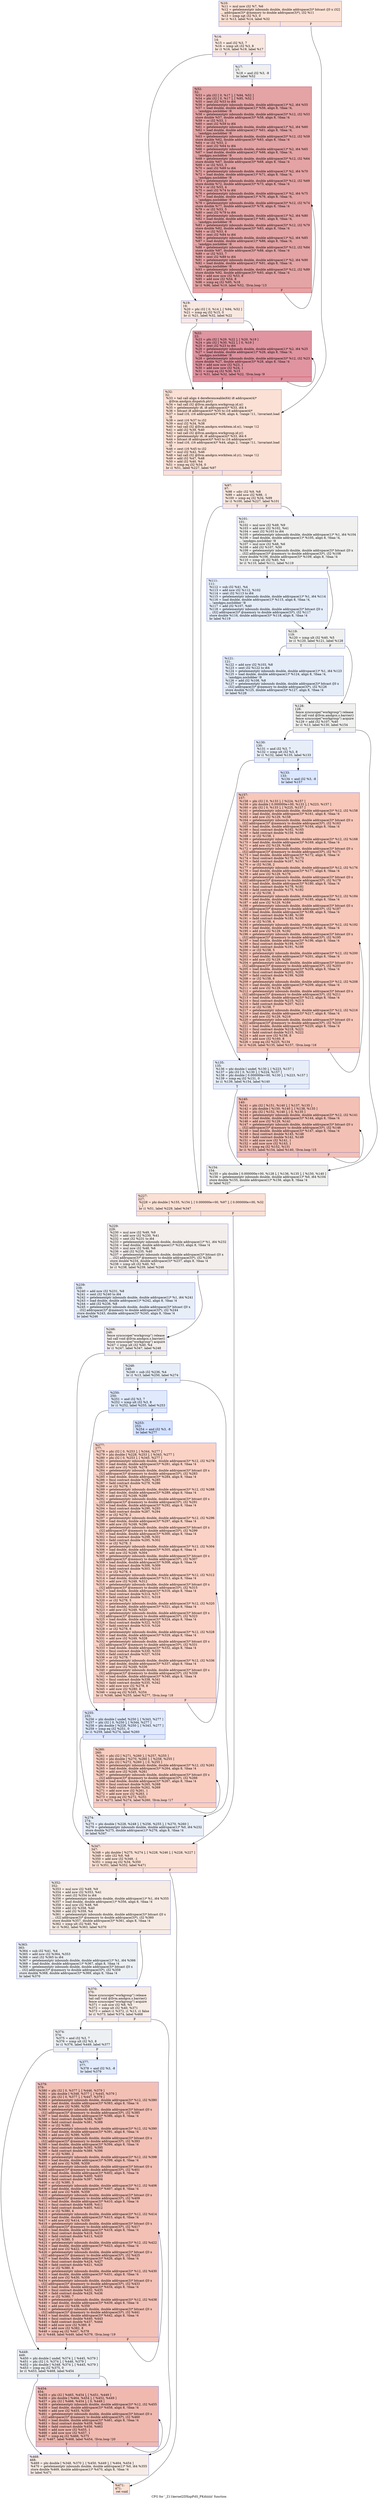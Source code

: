 digraph "CFG for '_Z11kernel2DXnpPdS_PKdiiiiiii' function" {
	label="CFG for '_Z11kernel2DXnpPdS_PKdiiiiiii' function";

	Node0x50ce570 [shape=record,color="#3d50c3ff", style=filled, fillcolor="#f7bca170",label="{%10:\l  %11 = mul nsw i32 %7, %6\l  %12 = getelementptr inbounds double, double addrspace(3)* bitcast ([0 x i32]\l... addrspace(3)* @memory to double addrspace(3)*), i32 %11\l  %13 = icmp sgt i32 %3, 0\l  br i1 %13, label %14, label %32\l|{<s0>T|<s1>F}}"];
	Node0x50ce570:s0 -> Node0x50ce410;
	Node0x50ce570:s1 -> Node0x50cf760;
	Node0x50ce410 [shape=record,color="#3d50c3ff", style=filled, fillcolor="#f1ccb870",label="{%14:\l14:                                               \l  %15 = and i32 %3, 7\l  %16 = icmp ult i32 %3, 8\l  br i1 %16, label %19, label %17\l|{<s0>T|<s1>F}}"];
	Node0x50ce410:s0 -> Node0x50ce210;
	Node0x50ce410:s1 -> Node0x50cfaf0;
	Node0x50cfaf0 [shape=record,color="#3d50c3ff", style=filled, fillcolor="#dedcdb70",label="{%17:\l17:                                               \l  %18 = and i32 %3, -8\l  br label %52\l}"];
	Node0x50cfaf0 -> Node0x50cfcb0;
	Node0x50ce210 [shape=record,color="#3d50c3ff", style=filled, fillcolor="#f1ccb870",label="{%19:\l19:                                               \l  %20 = phi i32 [ 0, %14 ], [ %94, %52 ]\l  %21 = icmp eq i32 %15, 0\l  br i1 %21, label %32, label %22\l|{<s0>T|<s1>F}}"];
	Node0x50ce210:s0 -> Node0x50cf760;
	Node0x50ce210:s1 -> Node0x50cfee0;
	Node0x50cfee0 [shape=record,color="#b70d28ff", style=filled, fillcolor="#b70d2870",label="{%22:\l22:                                               \l  %23 = phi i32 [ %29, %22 ], [ %20, %19 ]\l  %24 = phi i32 [ %30, %22 ], [ 0, %19 ]\l  %25 = zext i32 %23 to i64\l  %26 = getelementptr inbounds double, double addrspace(1)* %2, i64 %25\l  %27 = load double, double addrspace(1)* %26, align 8, !tbaa !4,\l... !amdgpu.noclobber !8\l  %28 = getelementptr inbounds double, double addrspace(3)* %12, i32 %23\l  store double %27, double addrspace(3)* %28, align 8, !tbaa !4\l  %29 = add nuw nsw i32 %23, 1\l  %30 = add nuw nsw i32 %24, 1\l  %31 = icmp eq i32 %30, %15\l  br i1 %31, label %32, label %22, !llvm.loop !9\l|{<s0>T|<s1>F}}"];
	Node0x50cfee0:s0 -> Node0x50cf760;
	Node0x50cfee0:s1 -> Node0x50cfee0;
	Node0x50cf760 [shape=record,color="#3d50c3ff", style=filled, fillcolor="#f7bca170",label="{%32:\l32:                                               \l  %33 = tail call align 4 dereferenceable(64) i8 addrspace(4)*\l... @llvm.amdgcn.dispatch.ptr()\l  %34 = tail call i32 @llvm.amdgcn.workgroup.id.x()\l  %35 = getelementptr i8, i8 addrspace(4)* %33, i64 4\l  %36 = bitcast i8 addrspace(4)* %35 to i16 addrspace(4)*\l  %37 = load i16, i16 addrspace(4)* %36, align 4, !range !11, !invariant.load\l... !8\l  %38 = zext i16 %37 to i32\l  %39 = mul i32 %34, %38\l  %40 = tail call i32 @llvm.amdgcn.workitem.id.x(), !range !12\l  %41 = add i32 %39, %40\l  %42 = tail call i32 @llvm.amdgcn.workgroup.id.y()\l  %43 = getelementptr i8, i8 addrspace(4)* %33, i64 6\l  %44 = bitcast i8 addrspace(4)* %43 to i16 addrspace(4)*\l  %45 = load i16, i16 addrspace(4)* %44, align 2, !range !11, !invariant.load\l... !8\l  %46 = zext i16 %45 to i32\l  %47 = mul i32 %42, %46\l  %48 = tail call i32 @llvm.amdgcn.workitem.id.y(), !range !12\l  %49 = add i32 %47, %48\l  %50 = add i32 %40, %4\l  %51 = icmp eq i32 %34, 0\l  br i1 %51, label %227, label %97\l|{<s0>T|<s1>F}}"];
	Node0x50cf760:s0 -> Node0x50d42f0;
	Node0x50cf760:s1 -> Node0x50d4380;
	Node0x50cfcb0 [shape=record,color="#b70d28ff", style=filled, fillcolor="#c32e3170",label="{%52:\l52:                                               \l  %53 = phi i32 [ 0, %17 ], [ %94, %52 ]\l  %54 = phi i32 [ 0, %17 ], [ %95, %52 ]\l  %55 = zext i32 %53 to i64\l  %56 = getelementptr inbounds double, double addrspace(1)* %2, i64 %55\l  %57 = load double, double addrspace(1)* %56, align 8, !tbaa !4,\l... !amdgpu.noclobber !8\l  %58 = getelementptr inbounds double, double addrspace(3)* %12, i32 %53\l  store double %57, double addrspace(3)* %58, align 8, !tbaa !4\l  %59 = or i32 %53, 1\l  %60 = zext i32 %59 to i64\l  %61 = getelementptr inbounds double, double addrspace(1)* %2, i64 %60\l  %62 = load double, double addrspace(1)* %61, align 8, !tbaa !4,\l... !amdgpu.noclobber !8\l  %63 = getelementptr inbounds double, double addrspace(3)* %12, i32 %59\l  store double %62, double addrspace(3)* %63, align 8, !tbaa !4\l  %64 = or i32 %53, 2\l  %65 = zext i32 %64 to i64\l  %66 = getelementptr inbounds double, double addrspace(1)* %2, i64 %65\l  %67 = load double, double addrspace(1)* %66, align 8, !tbaa !4,\l... !amdgpu.noclobber !8\l  %68 = getelementptr inbounds double, double addrspace(3)* %12, i32 %64\l  store double %67, double addrspace(3)* %68, align 8, !tbaa !4\l  %69 = or i32 %53, 3\l  %70 = zext i32 %69 to i64\l  %71 = getelementptr inbounds double, double addrspace(1)* %2, i64 %70\l  %72 = load double, double addrspace(1)* %71, align 8, !tbaa !4,\l... !amdgpu.noclobber !8\l  %73 = getelementptr inbounds double, double addrspace(3)* %12, i32 %69\l  store double %72, double addrspace(3)* %73, align 8, !tbaa !4\l  %74 = or i32 %53, 4\l  %75 = zext i32 %74 to i64\l  %76 = getelementptr inbounds double, double addrspace(1)* %2, i64 %75\l  %77 = load double, double addrspace(1)* %76, align 8, !tbaa !4,\l... !amdgpu.noclobber !8\l  %78 = getelementptr inbounds double, double addrspace(3)* %12, i32 %74\l  store double %77, double addrspace(3)* %78, align 8, !tbaa !4\l  %79 = or i32 %53, 5\l  %80 = zext i32 %79 to i64\l  %81 = getelementptr inbounds double, double addrspace(1)* %2, i64 %80\l  %82 = load double, double addrspace(1)* %81, align 8, !tbaa !4,\l... !amdgpu.noclobber !8\l  %83 = getelementptr inbounds double, double addrspace(3)* %12, i32 %79\l  store double %82, double addrspace(3)* %83, align 8, !tbaa !4\l  %84 = or i32 %53, 6\l  %85 = zext i32 %84 to i64\l  %86 = getelementptr inbounds double, double addrspace(1)* %2, i64 %85\l  %87 = load double, double addrspace(1)* %86, align 8, !tbaa !4,\l... !amdgpu.noclobber !8\l  %88 = getelementptr inbounds double, double addrspace(3)* %12, i32 %84\l  store double %87, double addrspace(3)* %88, align 8, !tbaa !4\l  %89 = or i32 %53, 7\l  %90 = zext i32 %89 to i64\l  %91 = getelementptr inbounds double, double addrspace(1)* %2, i64 %90\l  %92 = load double, double addrspace(1)* %91, align 8, !tbaa !4,\l... !amdgpu.noclobber !8\l  %93 = getelementptr inbounds double, double addrspace(3)* %12, i32 %89\l  store double %92, double addrspace(3)* %93, align 8, !tbaa !4\l  %94 = add nuw nsw i32 %53, 8\l  %95 = add nuw i32 %54, 8\l  %96 = icmp eq i32 %95, %18\l  br i1 %96, label %19, label %52, !llvm.loop !13\l|{<s0>T|<s1>F}}"];
	Node0x50cfcb0:s0 -> Node0x50ce210;
	Node0x50cfcb0:s1 -> Node0x50cfcb0;
	Node0x50d4380 [shape=record,color="#3d50c3ff", style=filled, fillcolor="#f1ccb870",label="{%97:\l97:                                               \l  %98 = sdiv i32 %9, %8\l  %99 = add nsw i32 %98, -1\l  %100 = icmp eq i32 %34, %99\l  br i1 %100, label %227, label %101\l|{<s0>T|<s1>F}}"];
	Node0x50d4380:s0 -> Node0x50d42f0;
	Node0x50d4380:s1 -> Node0x50d69e0;
	Node0x50d69e0 [shape=record,color="#3d50c3ff", style=filled, fillcolor="#dedcdb70",label="{%101:\l101:                                              \l  %102 = mul nsw i32 %49, %9\l  %103 = add nsw i32 %102, %41\l  %104 = sext i32 %103 to i64\l  %105 = getelementptr inbounds double, double addrspace(1)* %1, i64 %104\l  %106 = load double, double addrspace(1)* %105, align 8, !tbaa !4,\l... !amdgpu.noclobber !8\l  %107 = mul nsw i32 %48, %6\l  %108 = add i32 %107, %50\l  %109 = getelementptr inbounds double, double addrspace(3)* bitcast ([0 x\l... i32] addrspace(3)* @memory to double addrspace(3)*), i32 %108\l  store double %106, double addrspace(3)* %109, align 8, !tbaa !4\l  %110 = icmp ult i32 %40, %4\l  br i1 %110, label %111, label %119\l|{<s0>T|<s1>F}}"];
	Node0x50d69e0:s0 -> Node0x50d7060;
	Node0x50d69e0:s1 -> Node0x50d70f0;
	Node0x50d7060 [shape=record,color="#3d50c3ff", style=filled, fillcolor="#c5d6f270",label="{%111:\l111:                                              \l  %112 = sub i32 %41, %4\l  %113 = add nsw i32 %112, %102\l  %114 = sext i32 %113 to i64\l  %115 = getelementptr inbounds double, double addrspace(1)* %1, i64 %114\l  %116 = load double, double addrspace(1)* %115, align 8, !tbaa !4,\l... !amdgpu.noclobber !8\l  %117 = add i32 %107, %40\l  %118 = getelementptr inbounds double, double addrspace(3)* bitcast ([0 x\l... i32] addrspace(3)* @memory to double addrspace(3)*), i32 %117\l  store double %116, double addrspace(3)* %118, align 8, !tbaa !4\l  br label %119\l}"];
	Node0x50d7060 -> Node0x50d70f0;
	Node0x50d70f0 [shape=record,color="#3d50c3ff", style=filled, fillcolor="#dedcdb70",label="{%119:\l119:                                              \l  %120 = icmp ult i32 %40, %5\l  br i1 %120, label %121, label %128\l|{<s0>T|<s1>F}}"];
	Node0x50d70f0:s0 -> Node0x50d7790;
	Node0x50d70f0:s1 -> Node0x50d77e0;
	Node0x50d7790 [shape=record,color="#3d50c3ff", style=filled, fillcolor="#c5d6f270",label="{%121:\l121:                                              \l  %122 = add nsw i32 %103, %8\l  %123 = sext i32 %122 to i64\l  %124 = getelementptr inbounds double, double addrspace(1)* %1, i64 %123\l  %125 = load double, double addrspace(1)* %124, align 8, !tbaa !4,\l... !amdgpu.noclobber !8\l  %126 = add i32 %108, %8\l  %127 = getelementptr inbounds double, double addrspace(3)* bitcast ([0 x\l... i32] addrspace(3)* @memory to double addrspace(3)*), i32 %126\l  store double %125, double addrspace(3)* %127, align 8, !tbaa !4\l  br label %128\l}"];
	Node0x50d7790 -> Node0x50d77e0;
	Node0x50d77e0 [shape=record,color="#3d50c3ff", style=filled, fillcolor="#dedcdb70",label="{%128:\l128:                                              \l  fence syncscope(\"workgroup\") release\l  tail call void @llvm.amdgcn.s.barrier()\l  fence syncscope(\"workgroup\") acquire\l  %129 = add i32 %107, %40\l  br i1 %13, label %130, label %154\l|{<s0>T|<s1>F}}"];
	Node0x50d77e0:s0 -> Node0x50d5100;
	Node0x50d77e0:s1 -> Node0x50d5150;
	Node0x50d5100 [shape=record,color="#3d50c3ff", style=filled, fillcolor="#cbd8ee70",label="{%130:\l130:                                              \l  %131 = and i32 %3, 7\l  %132 = icmp ult i32 %3, 8\l  br i1 %132, label %135, label %133\l|{<s0>T|<s1>F}}"];
	Node0x50d5100:s0 -> Node0x50d8780;
	Node0x50d5100:s1 -> Node0x50d87d0;
	Node0x50d87d0 [shape=record,color="#3d50c3ff", style=filled, fillcolor="#aec9fc70",label="{%133:\l133:                                              \l  %134 = and i32 %3, -8\l  br label %157\l}"];
	Node0x50d87d0 -> Node0x50d89a0;
	Node0x50d8780 [shape=record,color="#3d50c3ff", style=filled, fillcolor="#cbd8ee70",label="{%135:\l135:                                              \l  %136 = phi double [ undef, %130 ], [ %223, %157 ]\l  %137 = phi i32 [ 0, %130 ], [ %224, %157 ]\l  %138 = phi double [ 0.000000e+00, %130 ], [ %223, %157 ]\l  %139 = icmp eq i32 %131, 0\l  br i1 %139, label %154, label %140\l|{<s0>T|<s1>F}}"];
	Node0x50d8780:s0 -> Node0x50d5150;
	Node0x50d8780:s1 -> Node0x50d9ba0;
	Node0x50d9ba0 [shape=record,color="#3d50c3ff", style=filled, fillcolor="#e5705870",label="{%140:\l140:                                              \l  %141 = phi i32 [ %151, %140 ], [ %137, %135 ]\l  %142 = phi double [ %150, %140 ], [ %138, %135 ]\l  %143 = phi i32 [ %152, %140 ], [ 0, %135 ]\l  %144 = getelementptr inbounds double, double addrspace(3)* %12, i32 %141\l  %145 = load double, double addrspace(3)* %144, align 8, !tbaa !4\l  %146 = add nsw i32 %129, %141\l  %147 = getelementptr inbounds double, double addrspace(3)* bitcast ([0 x\l... i32] addrspace(3)* @memory to double addrspace(3)*), i32 %146\l  %148 = load double, double addrspace(3)* %147, align 8, !tbaa !4\l  %149 = fmul contract double %145, %148\l  %150 = fadd contract double %142, %149\l  %151 = add nuw nsw i32 %141, 1\l  %152 = add nuw nsw i32 %143, 1\l  %153 = icmp eq i32 %152, %131\l  br i1 %153, label %154, label %140, !llvm.loop !15\l|{<s0>T|<s1>F}}"];
	Node0x50d9ba0:s0 -> Node0x50d5150;
	Node0x50d9ba0:s1 -> Node0x50d9ba0;
	Node0x50d5150 [shape=record,color="#3d50c3ff", style=filled, fillcolor="#dedcdb70",label="{%154:\l154:                                              \l  %155 = phi double [ 0.000000e+00, %128 ], [ %136, %135 ], [ %150, %140 ]\l  %156 = getelementptr inbounds double, double addrspace(1)* %0, i64 %104\l  store double %155, double addrspace(1)* %156, align 8, !tbaa !4\l  br label %227\l}"];
	Node0x50d5150 -> Node0x50d42f0;
	Node0x50d89a0 [shape=record,color="#3d50c3ff", style=filled, fillcolor="#ec7f6370",label="{%157:\l157:                                              \l  %158 = phi i32 [ 0, %133 ], [ %224, %157 ]\l  %159 = phi double [ 0.000000e+00, %133 ], [ %223, %157 ]\l  %160 = phi i32 [ 0, %133 ], [ %225, %157 ]\l  %161 = getelementptr inbounds double, double addrspace(3)* %12, i32 %158\l  %162 = load double, double addrspace(3)* %161, align 8, !tbaa !4\l  %163 = add nsw i32 %129, %158\l  %164 = getelementptr inbounds double, double addrspace(3)* bitcast ([0 x\l... i32] addrspace(3)* @memory to double addrspace(3)*), i32 %163\l  %165 = load double, double addrspace(3)* %164, align 8, !tbaa !4\l  %166 = fmul contract double %162, %165\l  %167 = fadd contract double %159, %166\l  %168 = or i32 %158, 1\l  %169 = getelementptr inbounds double, double addrspace(3)* %12, i32 %168\l  %170 = load double, double addrspace(3)* %169, align 8, !tbaa !4\l  %171 = add nsw i32 %129, %168\l  %172 = getelementptr inbounds double, double addrspace(3)* bitcast ([0 x\l... i32] addrspace(3)* @memory to double addrspace(3)*), i32 %171\l  %173 = load double, double addrspace(3)* %172, align 8, !tbaa !4\l  %174 = fmul contract double %170, %173\l  %175 = fadd contract double %167, %174\l  %176 = or i32 %158, 2\l  %177 = getelementptr inbounds double, double addrspace(3)* %12, i32 %176\l  %178 = load double, double addrspace(3)* %177, align 8, !tbaa !4\l  %179 = add nsw i32 %129, %176\l  %180 = getelementptr inbounds double, double addrspace(3)* bitcast ([0 x\l... i32] addrspace(3)* @memory to double addrspace(3)*), i32 %179\l  %181 = load double, double addrspace(3)* %180, align 8, !tbaa !4\l  %182 = fmul contract double %178, %181\l  %183 = fadd contract double %175, %182\l  %184 = or i32 %158, 3\l  %185 = getelementptr inbounds double, double addrspace(3)* %12, i32 %184\l  %186 = load double, double addrspace(3)* %185, align 8, !tbaa !4\l  %187 = add nsw i32 %129, %184\l  %188 = getelementptr inbounds double, double addrspace(3)* bitcast ([0 x\l... i32] addrspace(3)* @memory to double addrspace(3)*), i32 %187\l  %189 = load double, double addrspace(3)* %188, align 8, !tbaa !4\l  %190 = fmul contract double %186, %189\l  %191 = fadd contract double %183, %190\l  %192 = or i32 %158, 4\l  %193 = getelementptr inbounds double, double addrspace(3)* %12, i32 %192\l  %194 = load double, double addrspace(3)* %193, align 8, !tbaa !4\l  %195 = add nsw i32 %129, %192\l  %196 = getelementptr inbounds double, double addrspace(3)* bitcast ([0 x\l... i32] addrspace(3)* @memory to double addrspace(3)*), i32 %195\l  %197 = load double, double addrspace(3)* %196, align 8, !tbaa !4\l  %198 = fmul contract double %194, %197\l  %199 = fadd contract double %191, %198\l  %200 = or i32 %158, 5\l  %201 = getelementptr inbounds double, double addrspace(3)* %12, i32 %200\l  %202 = load double, double addrspace(3)* %201, align 8, !tbaa !4\l  %203 = add nsw i32 %129, %200\l  %204 = getelementptr inbounds double, double addrspace(3)* bitcast ([0 x\l... i32] addrspace(3)* @memory to double addrspace(3)*), i32 %203\l  %205 = load double, double addrspace(3)* %204, align 8, !tbaa !4\l  %206 = fmul contract double %202, %205\l  %207 = fadd contract double %199, %206\l  %208 = or i32 %158, 6\l  %209 = getelementptr inbounds double, double addrspace(3)* %12, i32 %208\l  %210 = load double, double addrspace(3)* %209, align 8, !tbaa !4\l  %211 = add nsw i32 %129, %208\l  %212 = getelementptr inbounds double, double addrspace(3)* bitcast ([0 x\l... i32] addrspace(3)* @memory to double addrspace(3)*), i32 %211\l  %213 = load double, double addrspace(3)* %212, align 8, !tbaa !4\l  %214 = fmul contract double %210, %213\l  %215 = fadd contract double %207, %214\l  %216 = or i32 %158, 7\l  %217 = getelementptr inbounds double, double addrspace(3)* %12, i32 %216\l  %218 = load double, double addrspace(3)* %217, align 8, !tbaa !4\l  %219 = add nsw i32 %129, %216\l  %220 = getelementptr inbounds double, double addrspace(3)* bitcast ([0 x\l... i32] addrspace(3)* @memory to double addrspace(3)*), i32 %219\l  %221 = load double, double addrspace(3)* %220, align 8, !tbaa !4\l  %222 = fmul contract double %218, %221\l  %223 = fadd contract double %215, %222\l  %224 = add nuw nsw i32 %158, 8\l  %225 = add nuw i32 %160, 8\l  %226 = icmp eq i32 %225, %134\l  br i1 %226, label %135, label %157, !llvm.loop !16\l|{<s0>T|<s1>F}}"];
	Node0x50d89a0:s0 -> Node0x50d8780;
	Node0x50d89a0:s1 -> Node0x50d89a0;
	Node0x50d42f0 [shape=record,color="#3d50c3ff", style=filled, fillcolor="#f7bca170",label="{%227:\l227:                                              \l  %228 = phi double [ %155, %154 ], [ 0.000000e+00, %97 ], [ 0.000000e+00, %32\l... ]\l  br i1 %51, label %229, label %347\l|{<s0>T|<s1>F}}"];
	Node0x50d42f0:s0 -> Node0x50d0830;
	Node0x50d42f0:s1 -> Node0x50d0880;
	Node0x50d0830 [shape=record,color="#3d50c3ff", style=filled, fillcolor="#e3d9d370",label="{%229:\l229:                                              \l  %230 = mul nsw i32 %49, %9\l  %231 = add nsw i32 %230, %41\l  %232 = sext i32 %231 to i64\l  %233 = getelementptr inbounds double, double addrspace(1)* %1, i64 %232\l  %234 = load double, double addrspace(1)* %233, align 8, !tbaa !4\l  %235 = mul nsw i32 %48, %6\l  %236 = add i32 %235, %40\l  %237 = getelementptr inbounds double, double addrspace(3)* bitcast ([0 x\l... i32] addrspace(3)* @memory to double addrspace(3)*), i32 %236\l  store double %234, double addrspace(3)* %237, align 8, !tbaa !4\l  %238 = icmp ult i32 %40, %5\l  br i1 %238, label %239, label %246\l|{<s0>T|<s1>F}}"];
	Node0x50d0830:s0 -> Node0x50de270;
	Node0x50d0830:s1 -> Node0x50de2c0;
	Node0x50de270 [shape=record,color="#3d50c3ff", style=filled, fillcolor="#cbd8ee70",label="{%239:\l239:                                              \l  %240 = add nsw i32 %231, %8\l  %241 = sext i32 %240 to i64\l  %242 = getelementptr inbounds double, double addrspace(1)* %1, i64 %241\l  %243 = load double, double addrspace(1)* %242, align 8, !tbaa !4\l  %244 = add i32 %236, %8\l  %245 = getelementptr inbounds double, double addrspace(3)* bitcast ([0 x\l... i32] addrspace(3)* @memory to double addrspace(3)*), i32 %244\l  store double %243, double addrspace(3)* %245, align 8, !tbaa !4\l  br label %246\l}"];
	Node0x50de270 -> Node0x50de2c0;
	Node0x50de2c0 [shape=record,color="#3d50c3ff", style=filled, fillcolor="#e3d9d370",label="{%246:\l246:                                              \l  fence syncscope(\"workgroup\") release\l  tail call void @llvm.amdgcn.s.barrier()\l  fence syncscope(\"workgroup\") acquire\l  %247 = icmp ult i32 %40, %4\l  br i1 %247, label %347, label %248\l|{<s0>T|<s1>F}}"];
	Node0x50de2c0:s0 -> Node0x50d0880;
	Node0x50de2c0:s1 -> Node0x50dded0;
	Node0x50dded0 [shape=record,color="#3d50c3ff", style=filled, fillcolor="#cbd8ee70",label="{%248:\l248:                                              \l  %249 = sub i32 %236, %4\l  br i1 %13, label %250, label %274\l|{<s0>T|<s1>F}}"];
	Node0x50dded0:s0 -> Node0x50de060;
	Node0x50dded0:s1 -> Node0x50de0b0;
	Node0x50de060 [shape=record,color="#3d50c3ff", style=filled, fillcolor="#b9d0f970",label="{%250:\l250:                                              \l  %251 = and i32 %3, 7\l  %252 = icmp ult i32 %3, 8\l  br i1 %252, label %255, label %253\l|{<s0>T|<s1>F}}"];
	Node0x50de060:s0 -> Node0x50de1f0;
	Node0x50de060:s1 -> Node0x50df500;
	Node0x50df500 [shape=record,color="#3d50c3ff", style=filled, fillcolor="#9abbff70",label="{%253:\l253:                                              \l  %254 = and i32 %3, -8\l  br label %277\l}"];
	Node0x50df500 -> Node0x50df6d0;
	Node0x50de1f0 [shape=record,color="#3d50c3ff", style=filled, fillcolor="#b9d0f970",label="{%255:\l255:                                              \l  %256 = phi double [ undef, %250 ], [ %343, %277 ]\l  %257 = phi i32 [ 0, %250 ], [ %344, %277 ]\l  %258 = phi double [ %228, %250 ], [ %343, %277 ]\l  %259 = icmp eq i32 %251, 0\l  br i1 %259, label %274, label %260\l|{<s0>T|<s1>F}}"];
	Node0x50de1f0:s0 -> Node0x50de0b0;
	Node0x50de1f0:s1 -> Node0x50d7f90;
	Node0x50d7f90 [shape=record,color="#3d50c3ff", style=filled, fillcolor="#f2907270",label="{%260:\l260:                                              \l  %261 = phi i32 [ %271, %260 ], [ %257, %255 ]\l  %262 = phi double [ %270, %260 ], [ %258, %255 ]\l  %263 = phi i32 [ %272, %260 ], [ 0, %255 ]\l  %264 = getelementptr inbounds double, double addrspace(3)* %12, i32 %261\l  %265 = load double, double addrspace(3)* %264, align 8, !tbaa !4\l  %266 = add nsw i32 %249, %261\l  %267 = getelementptr inbounds double, double addrspace(3)* bitcast ([0 x\l... i32] addrspace(3)* @memory to double addrspace(3)*), i32 %266\l  %268 = load double, double addrspace(3)* %267, align 8, !tbaa !4\l  %269 = fmul contract double %265, %268\l  %270 = fadd contract double %262, %269\l  %271 = add nuw nsw i32 %261, 1\l  %272 = add nuw nsw i32 %263, 1\l  %273 = icmp eq i32 %272, %251\l  br i1 %273, label %274, label %260, !llvm.loop !17\l|{<s0>T|<s1>F}}"];
	Node0x50d7f90:s0 -> Node0x50de0b0;
	Node0x50d7f90:s1 -> Node0x50d7f90;
	Node0x50de0b0 [shape=record,color="#3d50c3ff", style=filled, fillcolor="#cbd8ee70",label="{%274:\l274:                                              \l  %275 = phi double [ %228, %248 ], [ %256, %255 ], [ %270, %260 ]\l  %276 = getelementptr inbounds double, double addrspace(1)* %0, i64 %232\l  store double %275, double addrspace(1)* %276, align 8, !tbaa !4\l  br label %347\l}"];
	Node0x50de0b0 -> Node0x50d0880;
	Node0x50df6d0 [shape=record,color="#3d50c3ff", style=filled, fillcolor="#f59c7d70",label="{%277:\l277:                                              \l  %278 = phi i32 [ 0, %253 ], [ %344, %277 ]\l  %279 = phi double [ %228, %253 ], [ %343, %277 ]\l  %280 = phi i32 [ 0, %253 ], [ %345, %277 ]\l  %281 = getelementptr inbounds double, double addrspace(3)* %12, i32 %278\l  %282 = load double, double addrspace(3)* %281, align 8, !tbaa !4\l  %283 = add nsw i32 %249, %278\l  %284 = getelementptr inbounds double, double addrspace(3)* bitcast ([0 x\l... i32] addrspace(3)* @memory to double addrspace(3)*), i32 %283\l  %285 = load double, double addrspace(3)* %284, align 8, !tbaa !4\l  %286 = fmul contract double %282, %285\l  %287 = fadd contract double %279, %286\l  %288 = or i32 %278, 1\l  %289 = getelementptr inbounds double, double addrspace(3)* %12, i32 %288\l  %290 = load double, double addrspace(3)* %289, align 8, !tbaa !4\l  %291 = add nsw i32 %249, %288\l  %292 = getelementptr inbounds double, double addrspace(3)* bitcast ([0 x\l... i32] addrspace(3)* @memory to double addrspace(3)*), i32 %291\l  %293 = load double, double addrspace(3)* %292, align 8, !tbaa !4\l  %294 = fmul contract double %290, %293\l  %295 = fadd contract double %287, %294\l  %296 = or i32 %278, 2\l  %297 = getelementptr inbounds double, double addrspace(3)* %12, i32 %296\l  %298 = load double, double addrspace(3)* %297, align 8, !tbaa !4\l  %299 = add nsw i32 %249, %296\l  %300 = getelementptr inbounds double, double addrspace(3)* bitcast ([0 x\l... i32] addrspace(3)* @memory to double addrspace(3)*), i32 %299\l  %301 = load double, double addrspace(3)* %300, align 8, !tbaa !4\l  %302 = fmul contract double %298, %301\l  %303 = fadd contract double %295, %302\l  %304 = or i32 %278, 3\l  %305 = getelementptr inbounds double, double addrspace(3)* %12, i32 %304\l  %306 = load double, double addrspace(3)* %305, align 8, !tbaa !4\l  %307 = add nsw i32 %249, %304\l  %308 = getelementptr inbounds double, double addrspace(3)* bitcast ([0 x\l... i32] addrspace(3)* @memory to double addrspace(3)*), i32 %307\l  %309 = load double, double addrspace(3)* %308, align 8, !tbaa !4\l  %310 = fmul contract double %306, %309\l  %311 = fadd contract double %303, %310\l  %312 = or i32 %278, 4\l  %313 = getelementptr inbounds double, double addrspace(3)* %12, i32 %312\l  %314 = load double, double addrspace(3)* %313, align 8, !tbaa !4\l  %315 = add nsw i32 %249, %312\l  %316 = getelementptr inbounds double, double addrspace(3)* bitcast ([0 x\l... i32] addrspace(3)* @memory to double addrspace(3)*), i32 %315\l  %317 = load double, double addrspace(3)* %316, align 8, !tbaa !4\l  %318 = fmul contract double %314, %317\l  %319 = fadd contract double %311, %318\l  %320 = or i32 %278, 5\l  %321 = getelementptr inbounds double, double addrspace(3)* %12, i32 %320\l  %322 = load double, double addrspace(3)* %321, align 8, !tbaa !4\l  %323 = add nsw i32 %249, %320\l  %324 = getelementptr inbounds double, double addrspace(3)* bitcast ([0 x\l... i32] addrspace(3)* @memory to double addrspace(3)*), i32 %323\l  %325 = load double, double addrspace(3)* %324, align 8, !tbaa !4\l  %326 = fmul contract double %322, %325\l  %327 = fadd contract double %319, %326\l  %328 = or i32 %278, 6\l  %329 = getelementptr inbounds double, double addrspace(3)* %12, i32 %328\l  %330 = load double, double addrspace(3)* %329, align 8, !tbaa !4\l  %331 = add nsw i32 %249, %328\l  %332 = getelementptr inbounds double, double addrspace(3)* bitcast ([0 x\l... i32] addrspace(3)* @memory to double addrspace(3)*), i32 %331\l  %333 = load double, double addrspace(3)* %332, align 8, !tbaa !4\l  %334 = fmul contract double %330, %333\l  %335 = fadd contract double %327, %334\l  %336 = or i32 %278, 7\l  %337 = getelementptr inbounds double, double addrspace(3)* %12, i32 %336\l  %338 = load double, double addrspace(3)* %337, align 8, !tbaa !4\l  %339 = add nsw i32 %249, %336\l  %340 = getelementptr inbounds double, double addrspace(3)* bitcast ([0 x\l... i32] addrspace(3)* @memory to double addrspace(3)*), i32 %339\l  %341 = load double, double addrspace(3)* %340, align 8, !tbaa !4\l  %342 = fmul contract double %338, %341\l  %343 = fadd contract double %335, %342\l  %344 = add nuw nsw i32 %278, 8\l  %345 = add nuw i32 %280, 8\l  %346 = icmp eq i32 %345, %254\l  br i1 %346, label %255, label %277, !llvm.loop !18\l|{<s0>T|<s1>F}}"];
	Node0x50df6d0:s0 -> Node0x50de1f0;
	Node0x50df6d0:s1 -> Node0x50df6d0;
	Node0x50d0880 [shape=record,color="#3d50c3ff", style=filled, fillcolor="#f7bca170",label="{%347:\l347:                                              \l  %348 = phi double [ %275, %274 ], [ %228, %246 ], [ %228, %227 ]\l  %349 = sdiv i32 %9, %8\l  %350 = add nsw i32 %349, -1\l  %351 = icmp eq i32 %34, %350\l  br i1 %351, label %352, label %471\l|{<s0>T|<s1>F}}"];
	Node0x50d0880:s0 -> Node0x50e3d50;
	Node0x50d0880:s1 -> Node0x50e3da0;
	Node0x50e3d50 [shape=record,color="#3d50c3ff", style=filled, fillcolor="#ecd3c570",label="{%352:\l352:                                              \l  %353 = mul nsw i32 %49, %9\l  %354 = add nsw i32 %353, %41\l  %355 = sext i32 %354 to i64\l  %356 = getelementptr inbounds double, double addrspace(1)* %1, i64 %355\l  %357 = load double, double addrspace(1)* %356, align 8, !tbaa !4\l  %358 = mul nsw i32 %48, %6\l  %359 = add i32 %358, %40\l  %360 = add i32 %359, %4\l  %361 = getelementptr inbounds double, double addrspace(3)* bitcast ([0 x\l... i32] addrspace(3)* @memory to double addrspace(3)*), i32 %360\l  store double %357, double addrspace(3)* %361, align 8, !tbaa !4\l  %362 = icmp ult i32 %40, %4\l  br i1 %362, label %363, label %370\l|{<s0>T|<s1>F}}"];
	Node0x50e3d50:s0 -> Node0x50e44b0;
	Node0x50e3d50:s1 -> Node0x50e4500;
	Node0x50e44b0 [shape=record,color="#3d50c3ff", style=filled, fillcolor="#d6dce470",label="{%363:\l363:                                              \l  %364 = sub i32 %41, %4\l  %365 = add nsw i32 %364, %353\l  %366 = sext i32 %365 to i64\l  %367 = getelementptr inbounds double, double addrspace(1)* %1, i64 %366\l  %368 = load double, double addrspace(1)* %367, align 8, !tbaa !4\l  %369 = getelementptr inbounds double, double addrspace(3)* bitcast ([0 x\l... i32] addrspace(3)* @memory to double addrspace(3)*), i32 %359\l  store double %368, double addrspace(3)* %369, align 8, !tbaa !4\l  br label %370\l}"];
	Node0x50e44b0 -> Node0x50e4500;
	Node0x50e4500 [shape=record,color="#3d50c3ff", style=filled, fillcolor="#ecd3c570",label="{%370:\l370:                                              \l  fence syncscope(\"workgroup\") release\l  tail call void @llvm.amdgcn.s.barrier()\l  fence syncscope(\"workgroup\") acquire\l  %371 = sub nsw i32 %8, %5\l  %372 = icmp ult i32 %40, %371\l  %373 = select i1 %372, i1 %13, i1 false\l  br i1 %373, label %374, label %468\l|{<s0>T|<s1>F}}"];
	Node0x50e4500:s0 -> Node0x50e4dc0;
	Node0x50e4500:s1 -> Node0x50e4e10;
	Node0x50e4dc0 [shape=record,color="#3d50c3ff", style=filled, fillcolor="#d6dce470",label="{%374:\l374:                                              \l  %375 = and i32 %3, 7\l  %376 = icmp ult i32 %3, 8\l  br i1 %376, label %449, label %377\l|{<s0>T|<s1>F}}"];
	Node0x50e4dc0:s0 -> Node0x50e5030;
	Node0x50e4dc0:s1 -> Node0x50e5080;
	Node0x50e5080 [shape=record,color="#3d50c3ff", style=filled, fillcolor="#bbd1f870",label="{%377:\l377:                                              \l  %378 = and i32 %3, -8\l  br label %379\l}"];
	Node0x50e5080 -> Node0x50e5250;
	Node0x50e5250 [shape=record,color="#3d50c3ff", style=filled, fillcolor="#e5705870",label="{%379:\l379:                                              \l  %380 = phi i32 [ 0, %377 ], [ %446, %379 ]\l  %381 = phi double [ %348, %377 ], [ %445, %379 ]\l  %382 = phi i32 [ 0, %377 ], [ %447, %379 ]\l  %383 = getelementptr inbounds double, double addrspace(3)* %12, i32 %380\l  %384 = load double, double addrspace(3)* %383, align 8, !tbaa !4\l  %385 = add nsw i32 %380, %359\l  %386 = getelementptr inbounds double, double addrspace(3)* bitcast ([0 x\l... i32] addrspace(3)* @memory to double addrspace(3)*), i32 %385\l  %387 = load double, double addrspace(3)* %386, align 8, !tbaa !4\l  %388 = fmul contract double %384, %387\l  %389 = fadd contract double %381, %388\l  %390 = or i32 %380, 1\l  %391 = getelementptr inbounds double, double addrspace(3)* %12, i32 %390\l  %392 = load double, double addrspace(3)* %391, align 8, !tbaa !4\l  %393 = add nsw i32 %390, %359\l  %394 = getelementptr inbounds double, double addrspace(3)* bitcast ([0 x\l... i32] addrspace(3)* @memory to double addrspace(3)*), i32 %393\l  %395 = load double, double addrspace(3)* %394, align 8, !tbaa !4\l  %396 = fmul contract double %392, %395\l  %397 = fadd contract double %389, %396\l  %398 = or i32 %380, 2\l  %399 = getelementptr inbounds double, double addrspace(3)* %12, i32 %398\l  %400 = load double, double addrspace(3)* %399, align 8, !tbaa !4\l  %401 = add nsw i32 %398, %359\l  %402 = getelementptr inbounds double, double addrspace(3)* bitcast ([0 x\l... i32] addrspace(3)* @memory to double addrspace(3)*), i32 %401\l  %403 = load double, double addrspace(3)* %402, align 8, !tbaa !4\l  %404 = fmul contract double %400, %403\l  %405 = fadd contract double %397, %404\l  %406 = or i32 %380, 3\l  %407 = getelementptr inbounds double, double addrspace(3)* %12, i32 %406\l  %408 = load double, double addrspace(3)* %407, align 8, !tbaa !4\l  %409 = add nsw i32 %406, %359\l  %410 = getelementptr inbounds double, double addrspace(3)* bitcast ([0 x\l... i32] addrspace(3)* @memory to double addrspace(3)*), i32 %409\l  %411 = load double, double addrspace(3)* %410, align 8, !tbaa !4\l  %412 = fmul contract double %408, %411\l  %413 = fadd contract double %405, %412\l  %414 = or i32 %380, 4\l  %415 = getelementptr inbounds double, double addrspace(3)* %12, i32 %414\l  %416 = load double, double addrspace(3)* %415, align 8, !tbaa !4\l  %417 = add nsw i32 %414, %359\l  %418 = getelementptr inbounds double, double addrspace(3)* bitcast ([0 x\l... i32] addrspace(3)* @memory to double addrspace(3)*), i32 %417\l  %419 = load double, double addrspace(3)* %418, align 8, !tbaa !4\l  %420 = fmul contract double %416, %419\l  %421 = fadd contract double %413, %420\l  %422 = or i32 %380, 5\l  %423 = getelementptr inbounds double, double addrspace(3)* %12, i32 %422\l  %424 = load double, double addrspace(3)* %423, align 8, !tbaa !4\l  %425 = add nsw i32 %422, %359\l  %426 = getelementptr inbounds double, double addrspace(3)* bitcast ([0 x\l... i32] addrspace(3)* @memory to double addrspace(3)*), i32 %425\l  %427 = load double, double addrspace(3)* %426, align 8, !tbaa !4\l  %428 = fmul contract double %424, %427\l  %429 = fadd contract double %421, %428\l  %430 = or i32 %380, 6\l  %431 = getelementptr inbounds double, double addrspace(3)* %12, i32 %430\l  %432 = load double, double addrspace(3)* %431, align 8, !tbaa !4\l  %433 = add nsw i32 %430, %359\l  %434 = getelementptr inbounds double, double addrspace(3)* bitcast ([0 x\l... i32] addrspace(3)* @memory to double addrspace(3)*), i32 %433\l  %435 = load double, double addrspace(3)* %434, align 8, !tbaa !4\l  %436 = fmul contract double %432, %435\l  %437 = fadd contract double %429, %436\l  %438 = or i32 %380, 7\l  %439 = getelementptr inbounds double, double addrspace(3)* %12, i32 %438\l  %440 = load double, double addrspace(3)* %439, align 8, !tbaa !4\l  %441 = add nsw i32 %438, %359\l  %442 = getelementptr inbounds double, double addrspace(3)* bitcast ([0 x\l... i32] addrspace(3)* @memory to double addrspace(3)*), i32 %441\l  %443 = load double, double addrspace(3)* %442, align 8, !tbaa !4\l  %444 = fmul contract double %440, %443\l  %445 = fadd contract double %437, %444\l  %446 = add nuw nsw i32 %380, 8\l  %447 = add nuw i32 %382, 8\l  %448 = icmp eq i32 %447, %378\l  br i1 %448, label %449, label %379, !llvm.loop !19\l|{<s0>T|<s1>F}}"];
	Node0x50e5250:s0 -> Node0x50e5030;
	Node0x50e5250:s1 -> Node0x50e5250;
	Node0x50e5030 [shape=record,color="#3d50c3ff", style=filled, fillcolor="#d6dce470",label="{%449:\l449:                                              \l  %450 = phi double [ undef, %374 ], [ %445, %379 ]\l  %451 = phi i32 [ 0, %374 ], [ %446, %379 ]\l  %452 = phi double [ %348, %374 ], [ %445, %379 ]\l  %453 = icmp eq i32 %375, 0\l  br i1 %453, label %468, label %454\l|{<s0>T|<s1>F}}"];
	Node0x50e5030:s0 -> Node0x50e4e10;
	Node0x50e5030:s1 -> Node0x50dcef0;
	Node0x50dcef0 [shape=record,color="#3d50c3ff", style=filled, fillcolor="#de614d70",label="{%454:\l454:                                              \l  %455 = phi i32 [ %465, %454 ], [ %451, %449 ]\l  %456 = phi double [ %464, %454 ], [ %452, %449 ]\l  %457 = phi i32 [ %466, %454 ], [ 0, %449 ]\l  %458 = getelementptr inbounds double, double addrspace(3)* %12, i32 %455\l  %459 = load double, double addrspace(3)* %458, align 8, !tbaa !4\l  %460 = add nsw i32 %455, %359\l  %461 = getelementptr inbounds double, double addrspace(3)* bitcast ([0 x\l... i32] addrspace(3)* @memory to double addrspace(3)*), i32 %460\l  %462 = load double, double addrspace(3)* %461, align 8, !tbaa !4\l  %463 = fmul contract double %459, %462\l  %464 = fadd contract double %456, %463\l  %465 = add nuw nsw i32 %455, 1\l  %466 = add nuw nsw i32 %457, 1\l  %467 = icmp eq i32 %466, %375\l  br i1 %467, label %468, label %454, !llvm.loop !20\l|{<s0>T|<s1>F}}"];
	Node0x50dcef0:s0 -> Node0x50e4e10;
	Node0x50dcef0:s1 -> Node0x50dcef0;
	Node0x50e4e10 [shape=record,color="#3d50c3ff", style=filled, fillcolor="#ecd3c570",label="{%468:\l468:                                              \l  %469 = phi double [ %348, %370 ], [ %450, %449 ], [ %464, %454 ]\l  %470 = getelementptr inbounds double, double addrspace(1)* %0, i64 %355\l  store double %469, double addrspace(1)* %470, align 8, !tbaa !4\l  br label %471\l}"];
	Node0x50e4e10 -> Node0x50e3da0;
	Node0x50e3da0 [shape=record,color="#3d50c3ff", style=filled, fillcolor="#f7bca170",label="{%471:\l471:                                              \l  ret void\l}"];
}
